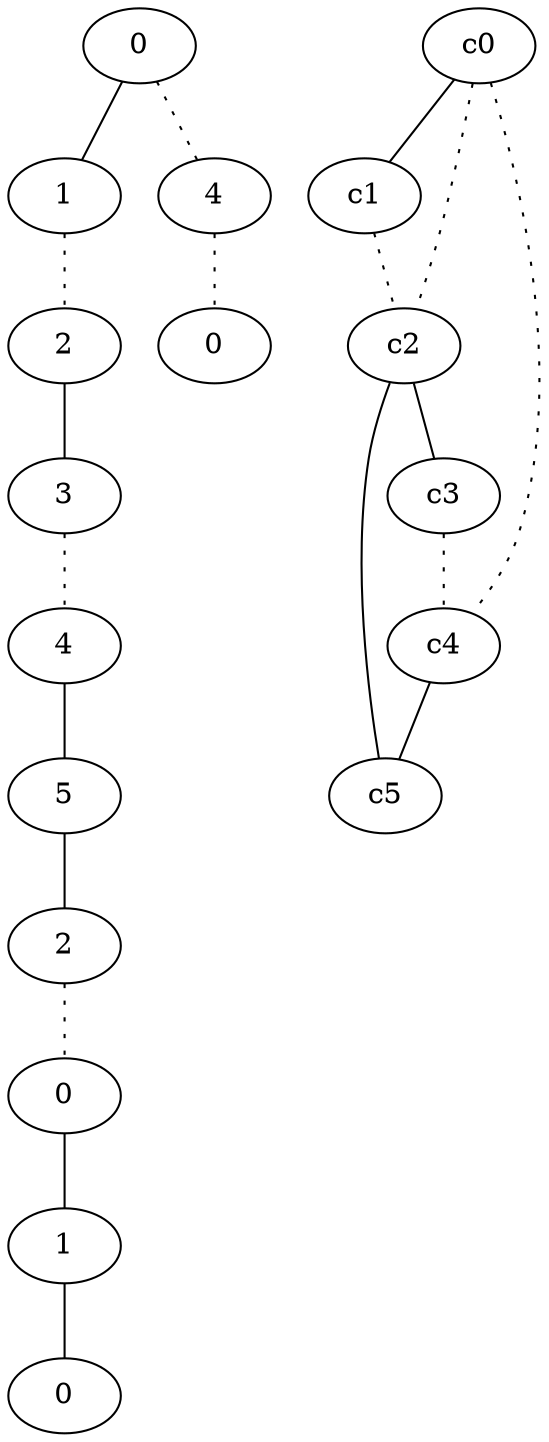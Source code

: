 graph {
a0[label=0];
a1[label=1];
a2[label=2];
a3[label=3];
a4[label=4];
a5[label=5];
a6[label=2];
a7[label=0];
a8[label=1];
a9[label=0];
a10[label=4];
a11[label=0];
a0 -- a1;
a0 -- a10 [style=dotted];
a1 -- a2 [style=dotted];
a2 -- a3;
a3 -- a4 [style=dotted];
a4 -- a5;
a5 -- a6;
a6 -- a7 [style=dotted];
a7 -- a8;
a8 -- a9;
a10 -- a11 [style=dotted];
c0 -- c1;
c0 -- c2 [style=dotted];
c0 -- c4 [style=dotted];
c1 -- c2 [style=dotted];
c2 -- c3;
c2 -- c5;
c3 -- c4 [style=dotted];
c4 -- c5;
}
